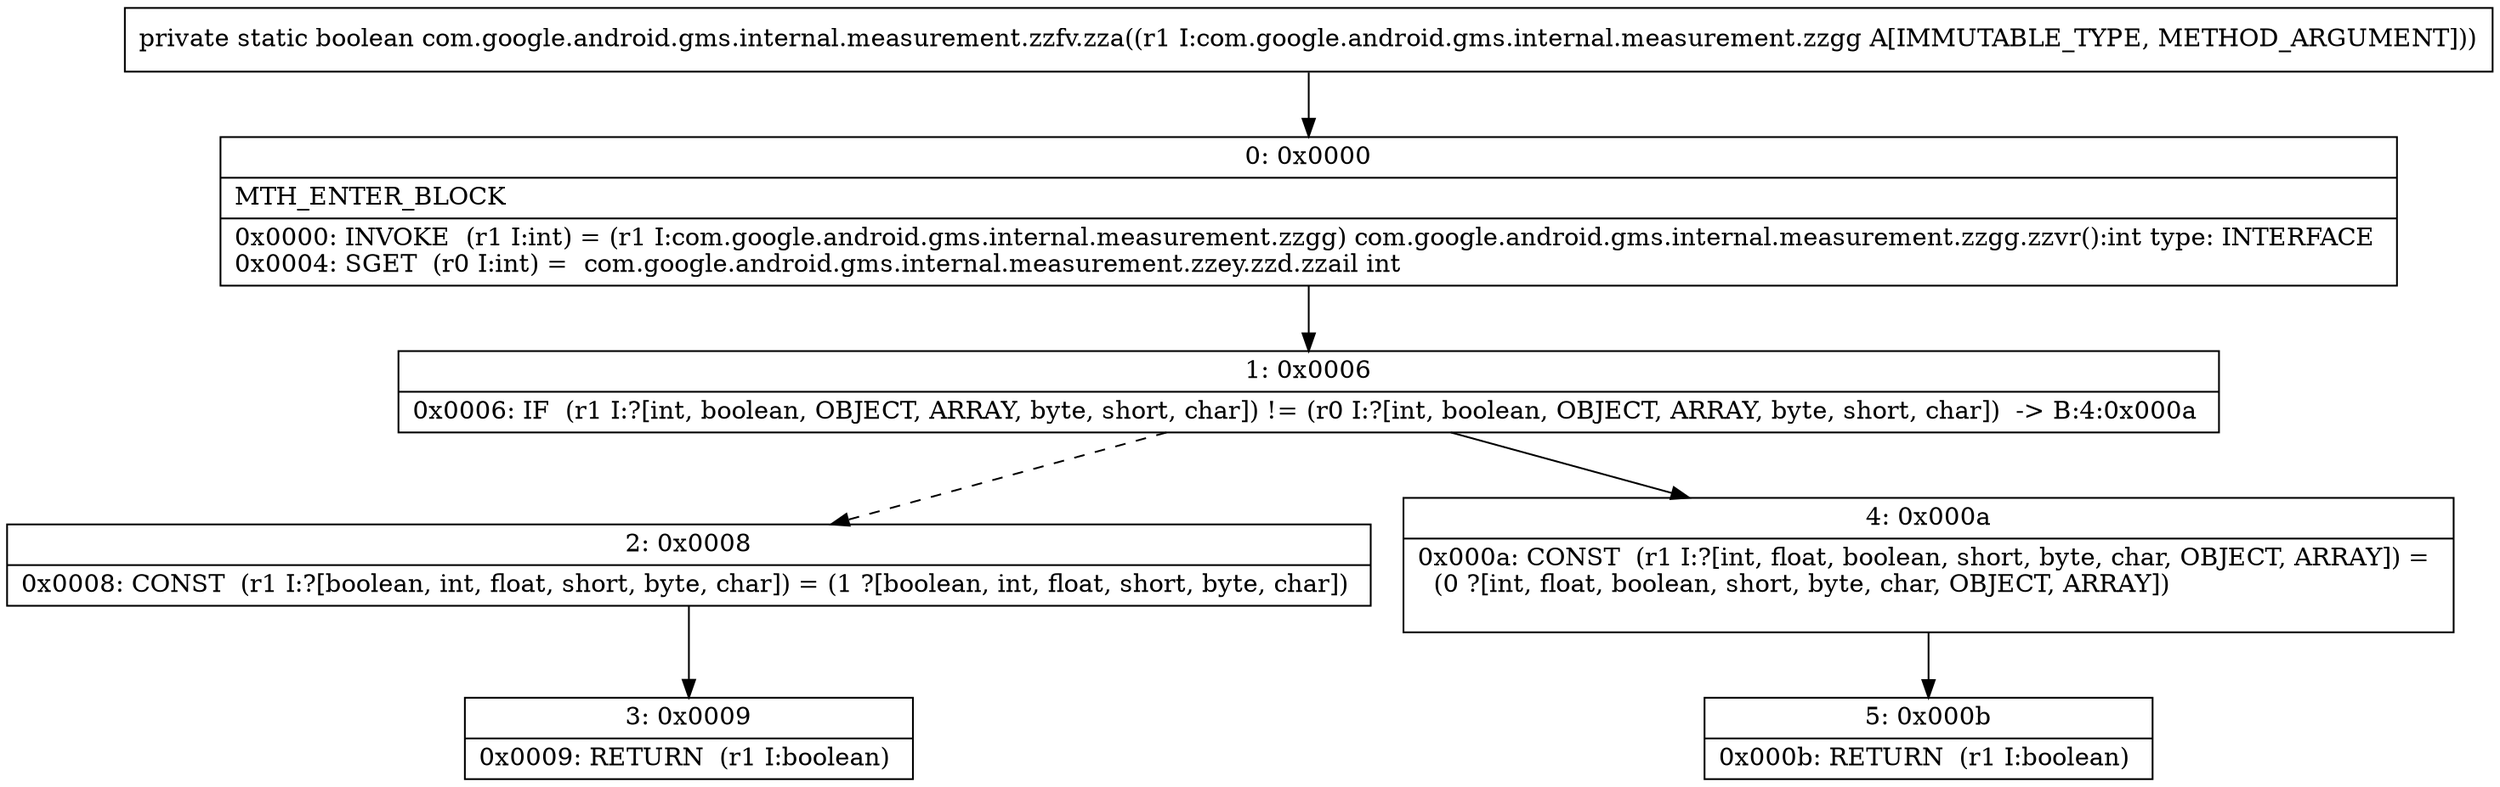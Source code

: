 digraph "CFG forcom.google.android.gms.internal.measurement.zzfv.zza(Lcom\/google\/android\/gms\/internal\/measurement\/zzgg;)Z" {
Node_0 [shape=record,label="{0\:\ 0x0000|MTH_ENTER_BLOCK\l|0x0000: INVOKE  (r1 I:int) = (r1 I:com.google.android.gms.internal.measurement.zzgg) com.google.android.gms.internal.measurement.zzgg.zzvr():int type: INTERFACE \l0x0004: SGET  (r0 I:int) =  com.google.android.gms.internal.measurement.zzey.zzd.zzail int \l}"];
Node_1 [shape=record,label="{1\:\ 0x0006|0x0006: IF  (r1 I:?[int, boolean, OBJECT, ARRAY, byte, short, char]) != (r0 I:?[int, boolean, OBJECT, ARRAY, byte, short, char])  \-\> B:4:0x000a \l}"];
Node_2 [shape=record,label="{2\:\ 0x0008|0x0008: CONST  (r1 I:?[boolean, int, float, short, byte, char]) = (1 ?[boolean, int, float, short, byte, char]) \l}"];
Node_3 [shape=record,label="{3\:\ 0x0009|0x0009: RETURN  (r1 I:boolean) \l}"];
Node_4 [shape=record,label="{4\:\ 0x000a|0x000a: CONST  (r1 I:?[int, float, boolean, short, byte, char, OBJECT, ARRAY]) = \l  (0 ?[int, float, boolean, short, byte, char, OBJECT, ARRAY])\l \l}"];
Node_5 [shape=record,label="{5\:\ 0x000b|0x000b: RETURN  (r1 I:boolean) \l}"];
MethodNode[shape=record,label="{private static boolean com.google.android.gms.internal.measurement.zzfv.zza((r1 I:com.google.android.gms.internal.measurement.zzgg A[IMMUTABLE_TYPE, METHOD_ARGUMENT])) }"];
MethodNode -> Node_0;
Node_0 -> Node_1;
Node_1 -> Node_2[style=dashed];
Node_1 -> Node_4;
Node_2 -> Node_3;
Node_4 -> Node_5;
}

